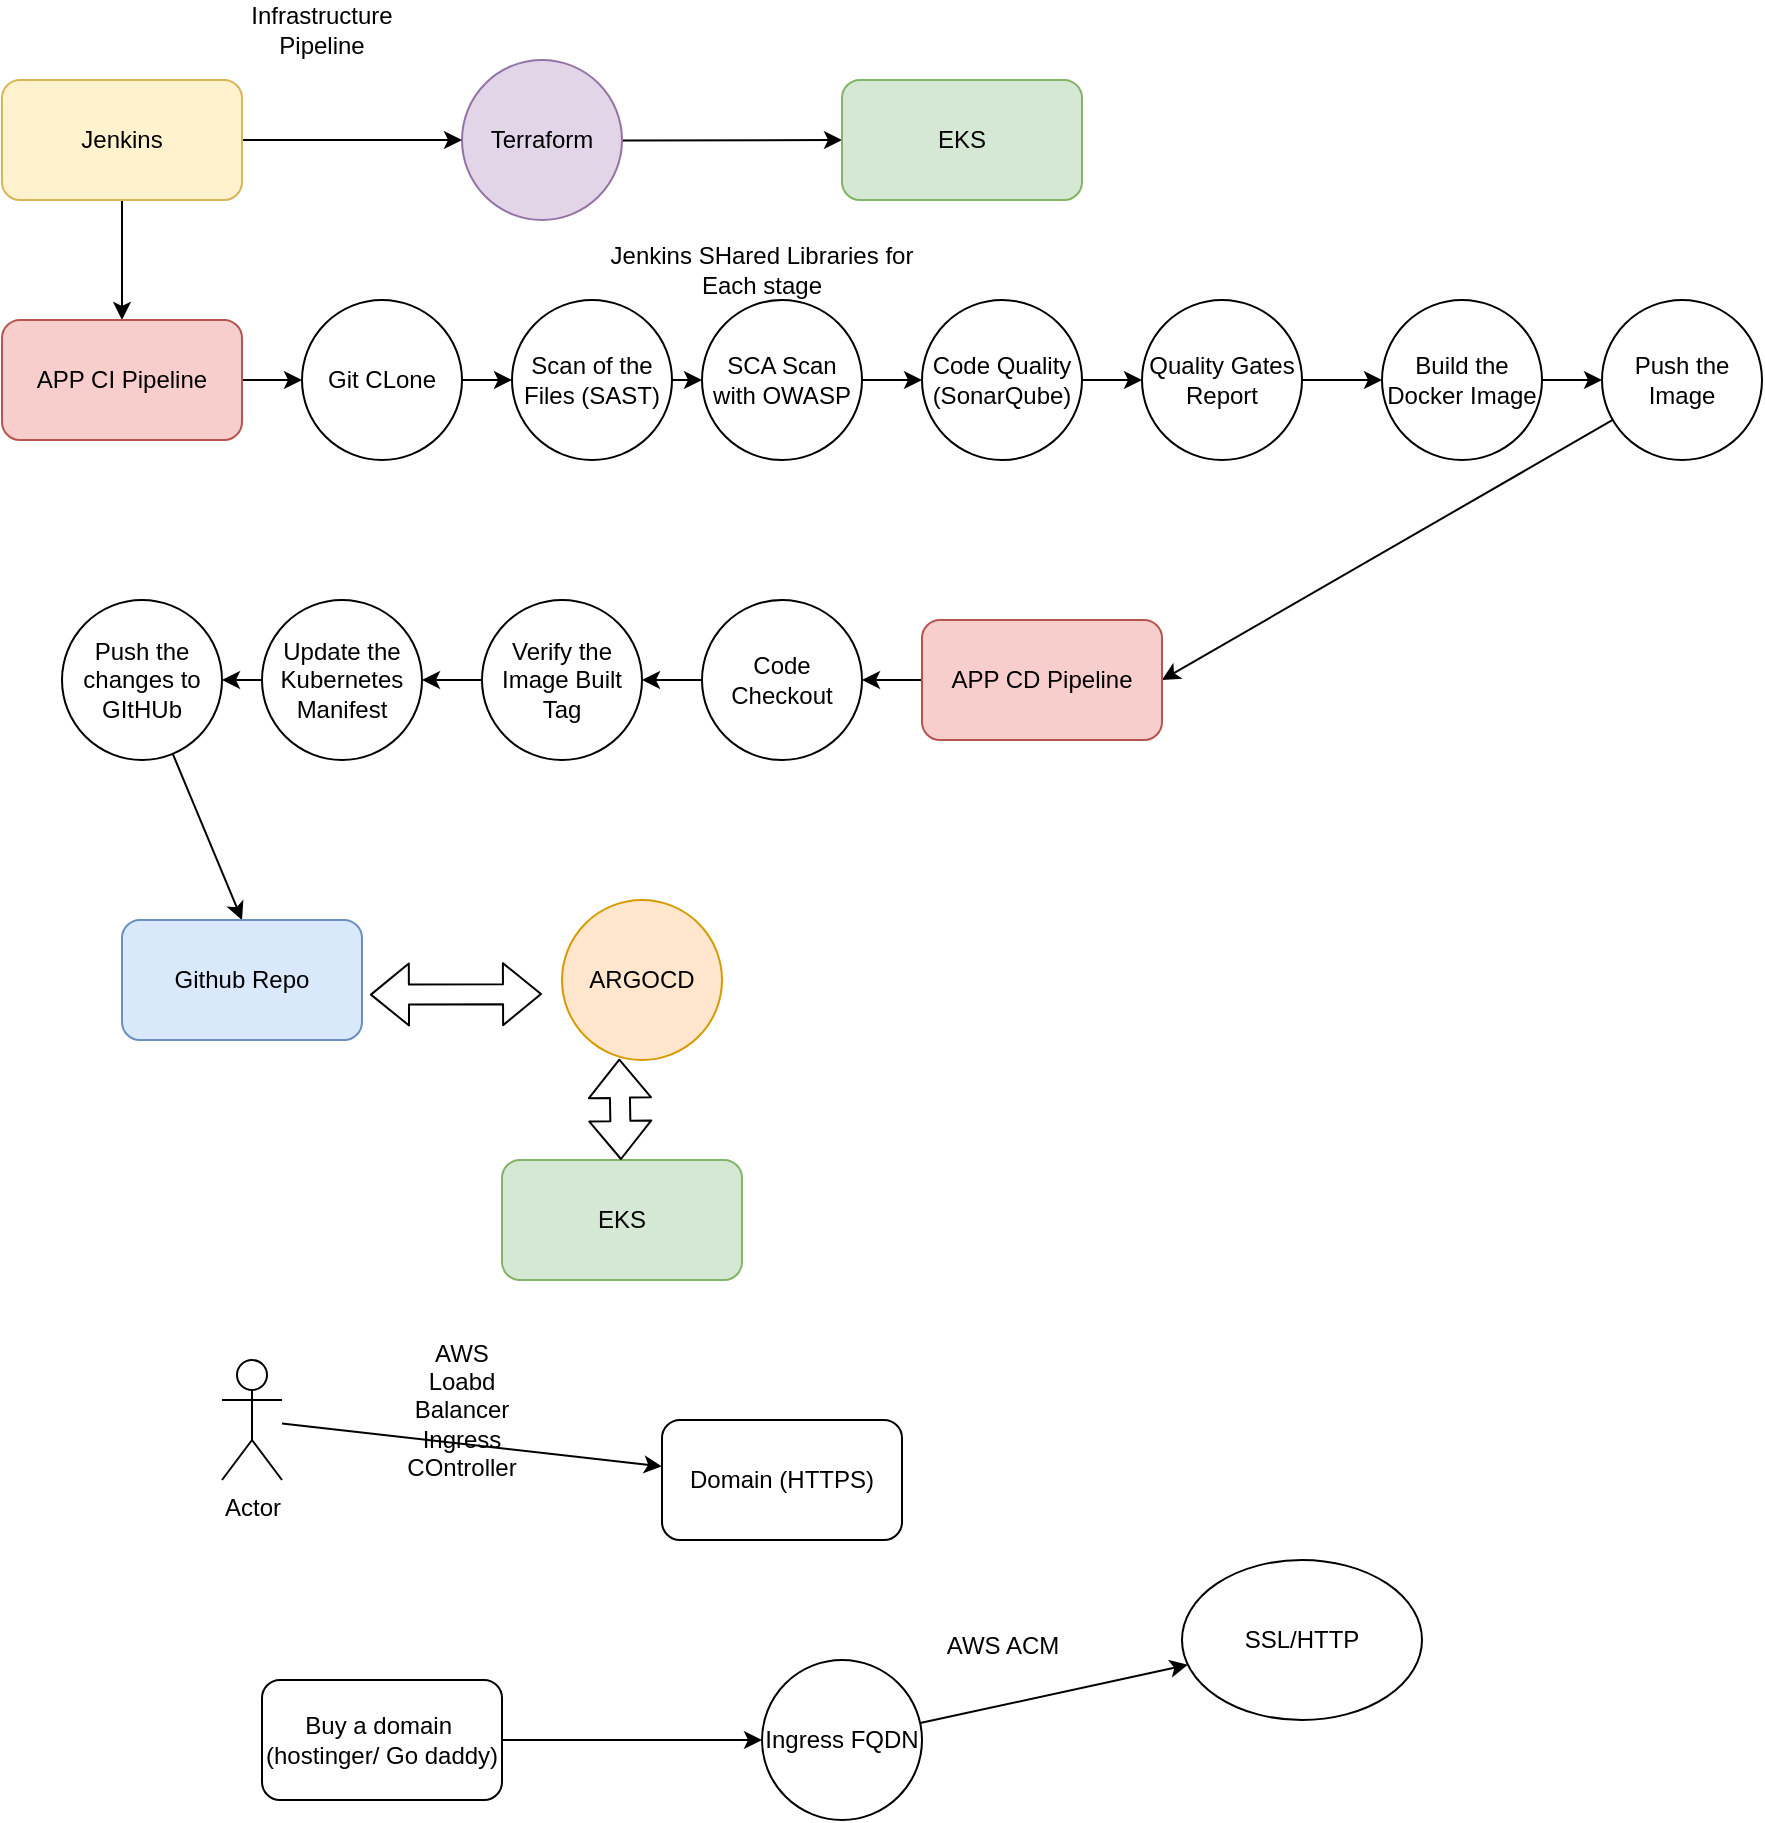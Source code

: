 <mxfile>
    <diagram id="BkCFkezW57HBMV-L4l6V" name="Page-1">
        <mxGraphModel dx="879" dy="499" grid="1" gridSize="10" guides="1" tooltips="1" connect="1" arrows="1" fold="1" page="1" pageScale="1" pageWidth="850" pageHeight="1100" math="0" shadow="0">
            <root>
                <mxCell id="0"/>
                <mxCell id="1" parent="0"/>
                <mxCell id="6" value="" style="edgeStyle=none;html=1;" edge="1" parent="1" source="2" target="5">
                    <mxGeometry relative="1" as="geometry"/>
                </mxCell>
                <mxCell id="2" value="Terraform" style="ellipse;whiteSpace=wrap;html=1;aspect=fixed;fillColor=#e1d5e7;strokeColor=#9673a6;" vertex="1" parent="1">
                    <mxGeometry x="320" y="120" width="80" height="80" as="geometry"/>
                </mxCell>
                <mxCell id="4" style="edgeStyle=none;html=1;entryX=0;entryY=0.5;entryDx=0;entryDy=0;" edge="1" parent="1" source="3" target="2">
                    <mxGeometry relative="1" as="geometry"/>
                </mxCell>
                <mxCell id="10" value="" style="edgeStyle=none;html=1;" edge="1" parent="1" source="3" target="9">
                    <mxGeometry relative="1" as="geometry"/>
                </mxCell>
                <mxCell id="3" value="Jenkins" style="rounded=1;whiteSpace=wrap;html=1;fillColor=#fff2cc;strokeColor=#d6b656;" vertex="1" parent="1">
                    <mxGeometry x="90" y="130" width="120" height="60" as="geometry"/>
                </mxCell>
                <mxCell id="5" value="EKS" style="rounded=1;whiteSpace=wrap;html=1;fillColor=#d5e8d4;strokeColor=#82b366;" vertex="1" parent="1">
                    <mxGeometry x="510" y="130" width="120" height="60" as="geometry"/>
                </mxCell>
                <mxCell id="7" value="Infrastructure Pipeline" style="text;html=1;align=center;verticalAlign=middle;whiteSpace=wrap;rounded=0;" vertex="1" parent="1">
                    <mxGeometry x="220" y="90" width="60" height="30" as="geometry"/>
                </mxCell>
                <mxCell id="34" value="" style="edgeStyle=none;html=1;" edge="1" parent="1" source="8" target="12">
                    <mxGeometry relative="1" as="geometry"/>
                </mxCell>
                <mxCell id="8" value="Scan of the Files (SAST)" style="ellipse;whiteSpace=wrap;html=1;aspect=fixed;" vertex="1" parent="1">
                    <mxGeometry x="345" y="240" width="80" height="80" as="geometry"/>
                </mxCell>
                <mxCell id="29" value="" style="edgeStyle=none;html=1;" edge="1" parent="1" source="9" target="19">
                    <mxGeometry relative="1" as="geometry"/>
                </mxCell>
                <mxCell id="9" value="APP CI Pipeline" style="rounded=1;whiteSpace=wrap;html=1;fillColor=#f8cecc;strokeColor=#b85450;" vertex="1" parent="1">
                    <mxGeometry x="90" y="250" width="120" height="60" as="geometry"/>
                </mxCell>
                <mxCell id="33" value="" style="edgeStyle=none;html=1;" edge="1" parent="1" source="12" target="13">
                    <mxGeometry relative="1" as="geometry"/>
                </mxCell>
                <mxCell id="12" value="SCA Scan with OWASP" style="ellipse;whiteSpace=wrap;html=1;aspect=fixed;" vertex="1" parent="1">
                    <mxGeometry x="440" y="240" width="80" height="80" as="geometry"/>
                </mxCell>
                <mxCell id="32" value="" style="edgeStyle=none;html=1;" edge="1" parent="1" source="13" target="14">
                    <mxGeometry relative="1" as="geometry"/>
                </mxCell>
                <mxCell id="13" value="Code Quality&lt;br&gt;(SonarQube)" style="ellipse;whiteSpace=wrap;html=1;aspect=fixed;" vertex="1" parent="1">
                    <mxGeometry x="550" y="240" width="80" height="80" as="geometry"/>
                </mxCell>
                <mxCell id="31" value="" style="edgeStyle=none;html=1;" edge="1" parent="1" source="14" target="15">
                    <mxGeometry relative="1" as="geometry"/>
                </mxCell>
                <mxCell id="14" value="Quality Gates Report" style="ellipse;whiteSpace=wrap;html=1;aspect=fixed;" vertex="1" parent="1">
                    <mxGeometry x="660" y="240" width="80" height="80" as="geometry"/>
                </mxCell>
                <mxCell id="30" value="" style="edgeStyle=none;html=1;" edge="1" parent="1" source="15" target="16">
                    <mxGeometry relative="1" as="geometry"/>
                </mxCell>
                <mxCell id="15" value="Build the Docker Image" style="ellipse;whiteSpace=wrap;html=1;aspect=fixed;" vertex="1" parent="1">
                    <mxGeometry x="780" y="240" width="80" height="80" as="geometry"/>
                </mxCell>
                <mxCell id="18" style="edgeStyle=none;html=1;entryX=1;entryY=0.5;entryDx=0;entryDy=0;" edge="1" parent="1" source="16" target="17">
                    <mxGeometry relative="1" as="geometry"/>
                </mxCell>
                <mxCell id="16" value="Push the Image" style="ellipse;whiteSpace=wrap;html=1;aspect=fixed;" vertex="1" parent="1">
                    <mxGeometry x="890" y="240" width="80" height="80" as="geometry"/>
                </mxCell>
                <mxCell id="36" value="" style="edgeStyle=none;html=1;" edge="1" parent="1" source="17" target="20">
                    <mxGeometry relative="1" as="geometry"/>
                </mxCell>
                <mxCell id="17" value="APP CD Pipeline" style="rounded=1;whiteSpace=wrap;html=1;fillColor=#f8cecc;strokeColor=#b85450;" vertex="1" parent="1">
                    <mxGeometry x="550" y="400" width="120" height="60" as="geometry"/>
                </mxCell>
                <mxCell id="35" value="" style="edgeStyle=none;html=1;" edge="1" parent="1" source="19" target="8">
                    <mxGeometry relative="1" as="geometry"/>
                </mxCell>
                <mxCell id="19" value="Git CLone" style="ellipse;whiteSpace=wrap;html=1;aspect=fixed;" vertex="1" parent="1">
                    <mxGeometry x="240" y="240" width="80" height="80" as="geometry"/>
                </mxCell>
                <mxCell id="37" value="" style="edgeStyle=none;html=1;" edge="1" parent="1" source="20" target="21">
                    <mxGeometry relative="1" as="geometry"/>
                </mxCell>
                <mxCell id="20" value="Code Checkout" style="ellipse;whiteSpace=wrap;html=1;aspect=fixed;" vertex="1" parent="1">
                    <mxGeometry x="440" y="390" width="80" height="80" as="geometry"/>
                </mxCell>
                <mxCell id="40" value="" style="edgeStyle=none;html=1;" edge="1" parent="1" source="21" target="22">
                    <mxGeometry relative="1" as="geometry"/>
                </mxCell>
                <mxCell id="21" value="Verify the Image Built Tag" style="ellipse;whiteSpace=wrap;html=1;aspect=fixed;" vertex="1" parent="1">
                    <mxGeometry x="330" y="390" width="80" height="80" as="geometry"/>
                </mxCell>
                <mxCell id="38" value="" style="edgeStyle=none;html=1;" edge="1" parent="1" source="22" target="23">
                    <mxGeometry relative="1" as="geometry"/>
                </mxCell>
                <mxCell id="22" value="Update the Kubernetes Manifest" style="ellipse;whiteSpace=wrap;html=1;aspect=fixed;" vertex="1" parent="1">
                    <mxGeometry x="220" y="390" width="80" height="80" as="geometry"/>
                </mxCell>
                <mxCell id="41" style="edgeStyle=none;html=1;entryX=0.5;entryY=0;entryDx=0;entryDy=0;" edge="1" parent="1" source="23" target="25">
                    <mxGeometry relative="1" as="geometry"/>
                </mxCell>
                <mxCell id="23" value="Push the changes to GItHUb" style="ellipse;whiteSpace=wrap;html=1;aspect=fixed;" vertex="1" parent="1">
                    <mxGeometry x="120" y="390" width="80" height="80" as="geometry"/>
                </mxCell>
                <mxCell id="24" value="ARGOCD" style="ellipse;whiteSpace=wrap;html=1;aspect=fixed;fillColor=#ffe6cc;strokeColor=#d79b00;" vertex="1" parent="1">
                    <mxGeometry x="370" y="540" width="80" height="80" as="geometry"/>
                </mxCell>
                <mxCell id="25" value="Github Repo" style="rounded=1;whiteSpace=wrap;html=1;fillColor=#dae8fc;strokeColor=#6c8ebf;" vertex="1" parent="1">
                    <mxGeometry x="150" y="550" width="120" height="60" as="geometry"/>
                </mxCell>
                <mxCell id="26" value="EKS" style="rounded=1;whiteSpace=wrap;html=1;fillColor=#d5e8d4;strokeColor=#82b366;" vertex="1" parent="1">
                    <mxGeometry x="340" y="670" width="120" height="60" as="geometry"/>
                </mxCell>
                <mxCell id="27" value="" style="shape=flexArrow;endArrow=classic;startArrow=classic;html=1;exitX=1.033;exitY=0.622;exitDx=0;exitDy=0;exitPerimeter=0;" edge="1" parent="1" source="25">
                    <mxGeometry width="100" height="100" relative="1" as="geometry">
                        <mxPoint x="250" y="650" as="sourcePoint"/>
                        <mxPoint x="360" y="587" as="targetPoint"/>
                    </mxGeometry>
                </mxCell>
                <mxCell id="28" value="" style="shape=flexArrow;endArrow=classic;startArrow=classic;html=1;entryX=0.358;entryY=0.992;entryDx=0;entryDy=0;entryPerimeter=0;" edge="1" parent="1" source="26" target="24">
                    <mxGeometry width="100" height="100" relative="1" as="geometry">
                        <mxPoint x="330" y="710" as="sourcePoint"/>
                        <mxPoint x="430" y="610" as="targetPoint"/>
                    </mxGeometry>
                </mxCell>
                <mxCell id="43" value="Jenkins SHared Libraries for Each stage" style="text;html=1;align=center;verticalAlign=middle;whiteSpace=wrap;rounded=0;" vertex="1" parent="1">
                    <mxGeometry x="390" y="210" width="160" height="30" as="geometry"/>
                </mxCell>
                <mxCell id="46" value="" style="edgeStyle=none;html=1;" edge="1" parent="1" source="44" target="45">
                    <mxGeometry relative="1" as="geometry"/>
                </mxCell>
                <mxCell id="44" value="Actor" style="shape=umlActor;verticalLabelPosition=bottom;verticalAlign=top;html=1;outlineConnect=0;" vertex="1" parent="1">
                    <mxGeometry x="200" y="770" width="30" height="60" as="geometry"/>
                </mxCell>
                <mxCell id="45" value="Domain (HTTPS)" style="rounded=1;whiteSpace=wrap;html=1;" vertex="1" parent="1">
                    <mxGeometry x="420" y="800" width="120" height="60" as="geometry"/>
                </mxCell>
                <mxCell id="47" value="AWS Loabd Balancer Ingress COntroller" style="text;html=1;align=center;verticalAlign=middle;whiteSpace=wrap;rounded=0;" vertex="1" parent="1">
                    <mxGeometry x="290" y="780" width="60" height="30" as="geometry"/>
                </mxCell>
                <mxCell id="50" style="edgeStyle=none;html=1;entryX=0;entryY=0.5;entryDx=0;entryDy=0;" edge="1" parent="1" source="48" target="49">
                    <mxGeometry relative="1" as="geometry"/>
                </mxCell>
                <mxCell id="48" value="Buy a domain&amp;nbsp;&lt;br&gt;(hostinger/ Go daddy)" style="rounded=1;whiteSpace=wrap;html=1;" vertex="1" parent="1">
                    <mxGeometry x="220" y="930" width="120" height="60" as="geometry"/>
                </mxCell>
                <mxCell id="53" style="edgeStyle=none;html=1;" edge="1" parent="1" source="49" target="52">
                    <mxGeometry relative="1" as="geometry"/>
                </mxCell>
                <mxCell id="49" value="Ingress FQDN" style="ellipse;whiteSpace=wrap;html=1;aspect=fixed;" vertex="1" parent="1">
                    <mxGeometry x="470" y="920" width="80" height="80" as="geometry"/>
                </mxCell>
                <mxCell id="52" value="SSL/HTTP" style="ellipse;whiteSpace=wrap;html=1;" vertex="1" parent="1">
                    <mxGeometry x="680" y="870" width="120" height="80" as="geometry"/>
                </mxCell>
                <mxCell id="54" value="AWS ACM" style="text;html=1;align=center;verticalAlign=middle;resizable=0;points=[];autosize=1;strokeColor=none;fillColor=none;" vertex="1" parent="1">
                    <mxGeometry x="550" y="898" width="80" height="30" as="geometry"/>
                </mxCell>
            </root>
        </mxGraphModel>
    </diagram>
</mxfile>